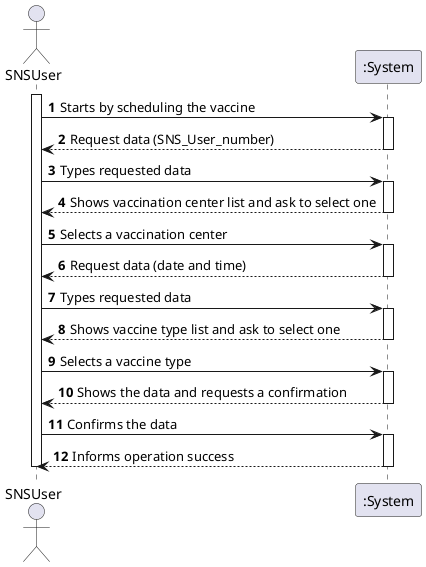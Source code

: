 @startuml
autonumber
actor "SNSUser" as SNSUser

activate SNSUser
SNSUser -> ":System" : Starts by scheduling the vaccine
activate ":System"
":System" --> SNSUser : Request data (SNS_User_number)
deactivate ":System"

SNSUser -> ":System" : Types requested data
activate ":System"
":System" --> SNSUser : Shows vaccination center list and ask to select one
deactivate ":System"
SNSUser -> ":System" : Selects a vaccination center
activate ":System"
":System" --> SNSUser : Request data (date and time)
deactivate ":System"
SNSUser -> ":System" : Types requested data
activate ":System"
":System" --> SNSUser : Shows vaccine type list and ask to select one
deactivate ":System"
SNSUser -> ":System" : Selects a vaccine type
activate ":System"
":System" --> SNSUser : Shows the data and requests a confirmation
deactivate ":System"

SNSUser -> ":System" : Confirms the data
activate ":System"
":System" --> SNSUser : Informs operation success
deactivate ":System"

deactivate SNSUser

@enduml